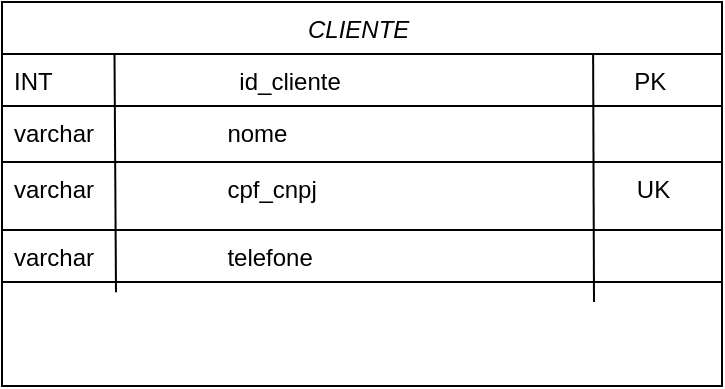 <mxfile version="26.2.14">
  <diagram id="C5RBs43oDa-KdzZeNtuy" name="Page-1">
    <mxGraphModel dx="829" dy="455" grid="1" gridSize="10" guides="1" tooltips="1" connect="1" arrows="1" fold="1" page="1" pageScale="1" pageWidth="827" pageHeight="1169" math="0" shadow="0">
      <root>
        <mxCell id="WIyWlLk6GJQsqaUBKTNV-0" />
        <mxCell id="WIyWlLk6GJQsqaUBKTNV-1" parent="WIyWlLk6GJQsqaUBKTNV-0" />
        <mxCell id="zkfFHV4jXpPFQw0GAbJ--0" value="CLIENTE " style="swimlane;fontStyle=2;align=center;verticalAlign=top;childLayout=stackLayout;horizontal=1;startSize=26;horizontalStack=0;resizeParent=1;resizeLast=0;collapsible=1;marginBottom=0;rounded=0;shadow=0;strokeWidth=1;" parent="WIyWlLk6GJQsqaUBKTNV-1" vertex="1">
          <mxGeometry x="180" y="130" width="360" height="192" as="geometry">
            <mxRectangle x="230" y="140" width="160" height="26" as="alternateBounds" />
          </mxGeometry>
        </mxCell>
        <mxCell id="L4vmKKNdzaZpNo9L97mt-2" value="" style="endArrow=none;html=1;rounded=0;entryX=0.225;entryY=0.126;entryDx=0;entryDy=0;entryPerimeter=0;exitX=0.228;exitY=1.092;exitDx=0;exitDy=0;exitPerimeter=0;" edge="1" parent="zkfFHV4jXpPFQw0GAbJ--0">
          <mxGeometry width="50" height="50" relative="1" as="geometry">
            <mxPoint x="57" y="145.112" as="sourcePoint" />
            <mxPoint x="56.25" y="25.996" as="targetPoint" />
          </mxGeometry>
        </mxCell>
        <mxCell id="zkfFHV4jXpPFQw0GAbJ--1" value="INT                            id_cliente                                            PK" style="text;align=left;verticalAlign=top;spacingLeft=4;spacingRight=4;overflow=hidden;rotatable=0;points=[[0,0.5],[1,0.5]];portConstraint=eastwest;" parent="zkfFHV4jXpPFQw0GAbJ--0" vertex="1">
          <mxGeometry y="26" width="360" height="26" as="geometry" />
        </mxCell>
        <mxCell id="zkfFHV4jXpPFQw0GAbJ--2" value="varchar                    nome" style="text;align=left;verticalAlign=top;spacingLeft=4;spacingRight=4;overflow=hidden;rotatable=0;points=[[0,0.5],[1,0.5]];portConstraint=eastwest;rounded=0;shadow=0;html=0;perimeterSpacing=1;strokeColor=default;" parent="zkfFHV4jXpPFQw0GAbJ--0" vertex="1">
          <mxGeometry y="52" width="360" height="28" as="geometry" />
        </mxCell>
        <mxCell id="zkfFHV4jXpPFQw0GAbJ--3" value="varchar                    cpf_cnpj                                                UK" style="text;align=left;verticalAlign=top;spacingLeft=4;spacingRight=4;overflow=hidden;rotatable=0;points=[[0,0.5],[1,0.5]];portConstraint=eastwest;rounded=0;shadow=0;html=0;strokeColor=default;" parent="zkfFHV4jXpPFQw0GAbJ--0" vertex="1">
          <mxGeometry y="80" width="360" height="34" as="geometry" />
        </mxCell>
        <mxCell id="zkfFHV4jXpPFQw0GAbJ--5" value="varchar                    telefone" style="text;align=left;verticalAlign=top;spacingLeft=4;spacingRight=4;overflow=hidden;rotatable=0;points=[[0,0.5],[1,0.5]];portConstraint=eastwest;strokeColor=default;" parent="zkfFHV4jXpPFQw0GAbJ--0" vertex="1">
          <mxGeometry y="114" width="360" height="26" as="geometry" />
        </mxCell>
        <mxCell id="L4vmKKNdzaZpNo9L97mt-5" style="text;align=left;verticalAlign=top;spacingLeft=4;spacingRight=4;overflow=hidden;rotatable=0;points=[[0,0.5],[1,0.5]];portConstraint=eastwest;" vertex="1" parent="zkfFHV4jXpPFQw0GAbJ--0">
          <mxGeometry y="140" width="360" height="26" as="geometry" />
        </mxCell>
        <mxCell id="L4vmKKNdzaZpNo9L97mt-3" value="" style="endArrow=none;html=1;rounded=0;entryX=0.821;entryY=-0.018;entryDx=0;entryDy=0;entryPerimeter=0;" edge="1" parent="zkfFHV4jXpPFQw0GAbJ--0" target="zkfFHV4jXpPFQw0GAbJ--1">
          <mxGeometry width="50" height="50" relative="1" as="geometry">
            <mxPoint x="296" y="150" as="sourcePoint" />
            <mxPoint x="220" y="110" as="targetPoint" />
          </mxGeometry>
        </mxCell>
      </root>
    </mxGraphModel>
  </diagram>
</mxfile>
